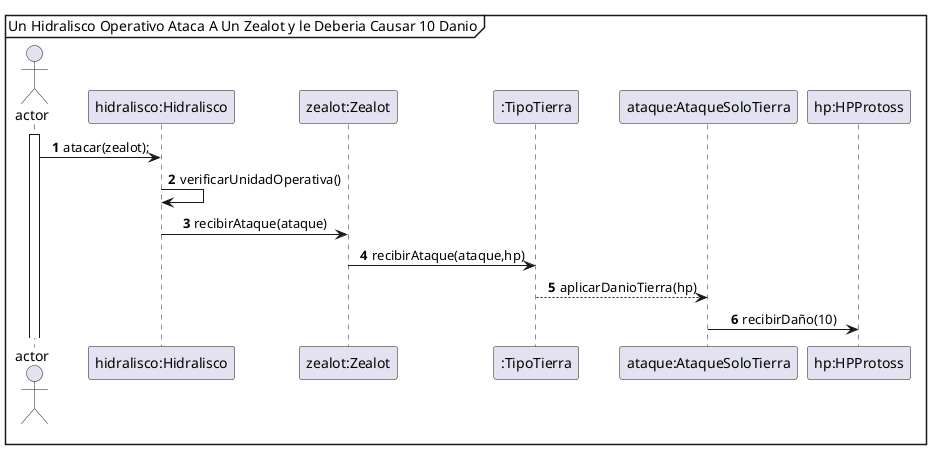 @startuml
mainframe Un Hidralisco Operativo Ataca A Un Zealot y le Deberia Causar 10 Danio
autonumber
actor "actor"
activate "actor"
skinparam sequenceMessageAlign center


"actor" -> "hidralisco:Hidralisco" : atacar(zealot);
"hidralisco:Hidralisco" -> "hidralisco:Hidralisco" : verificarUnidadOperativa()
"hidralisco:Hidralisco" -> "zealot:Zealot" : recibirAtaque(ataque)
"zealot:Zealot" -> ":TipoTierra" : recibirAtaque(ataque,hp)
":TipoTierra" --> "ataque:AtaqueSoloTierra" : aplicarDanioTierra(hp)
"ataque:AtaqueSoloTierra" -> "hp:HPProtoss" : recibirDaño(10)



@enduml
